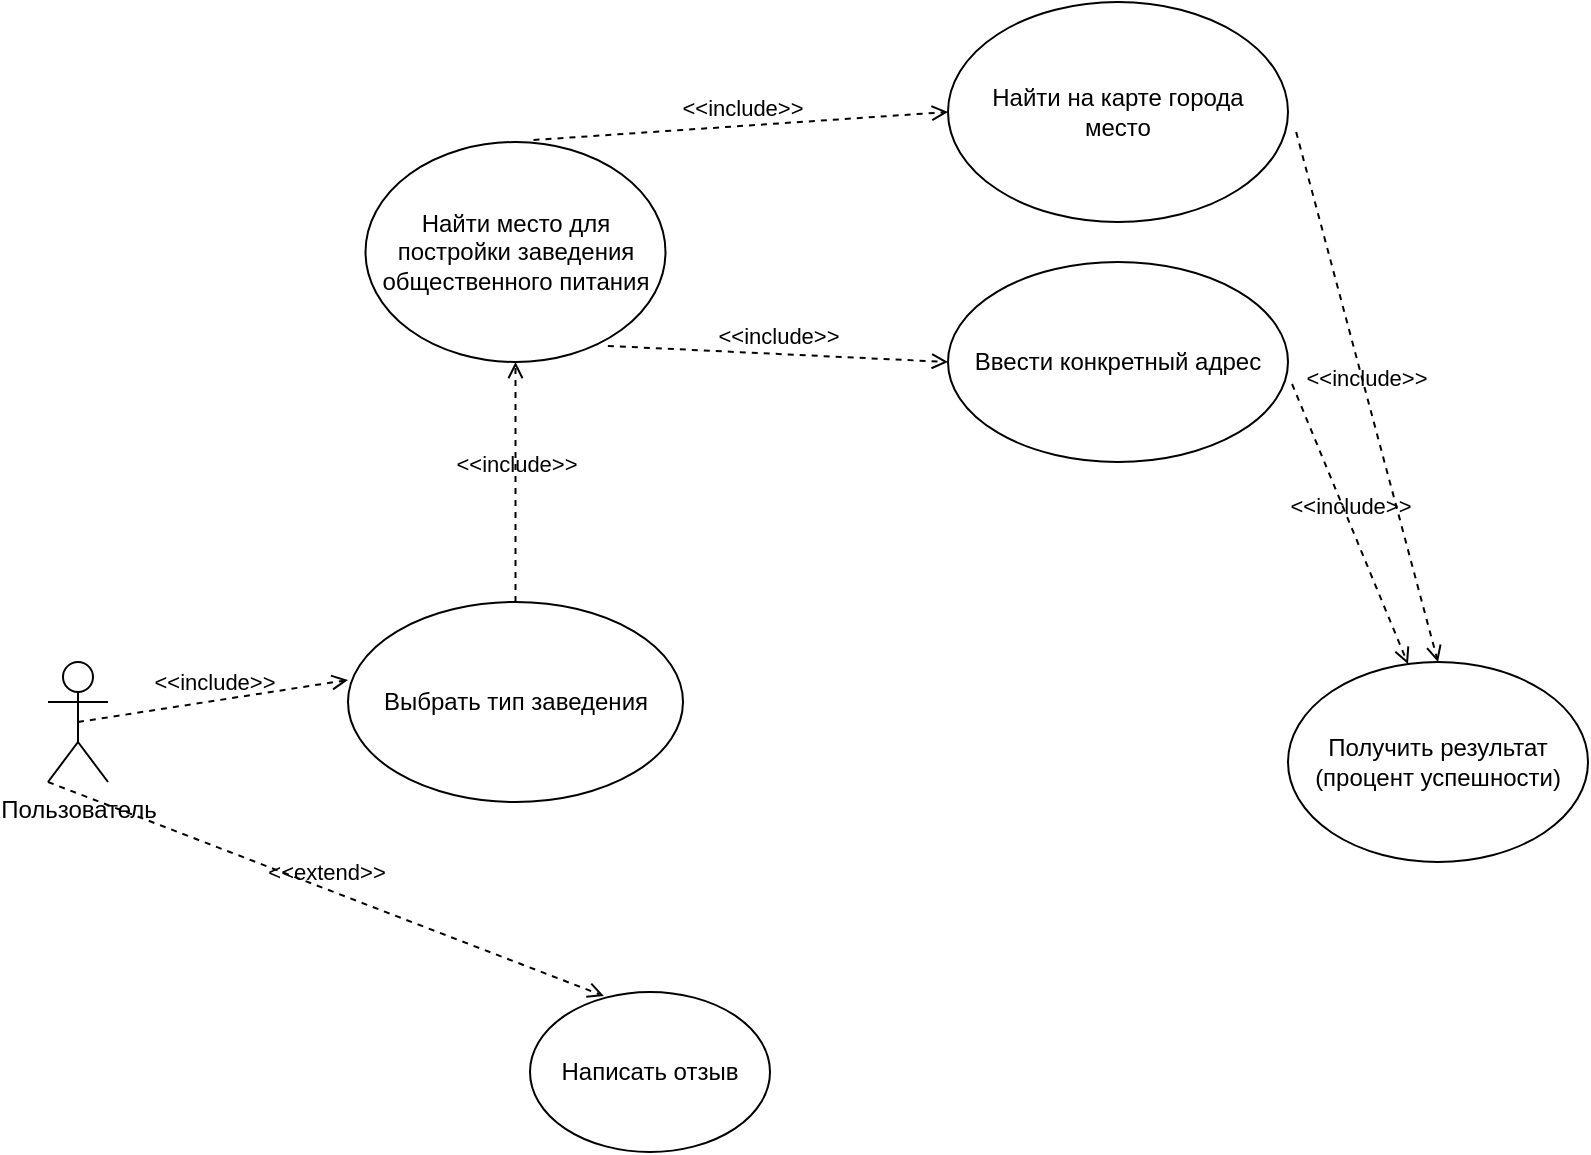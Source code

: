 <mxfile version="21.2.1" type="github">
  <diagram id="evIK6hi9-H3vUto9CSPa" name="Страница 1">
    <mxGraphModel dx="1674" dy="764" grid="0" gridSize="10" guides="1" tooltips="1" connect="1" arrows="1" fold="1" page="1" pageScale="1" pageWidth="2339" pageHeight="3300" math="0" shadow="0">
      <root>
        <mxCell id="0" />
        <mxCell id="1" parent="0" />
        <mxCell id="R_8RCk8jp2wtUIdCuoWz-1" value="Пользователь" style="shape=umlActor;verticalLabelPosition=bottom;verticalAlign=top;html=1;outlineConnect=0;" parent="1" vertex="1">
          <mxGeometry x="230" y="500" width="30" height="60" as="geometry" />
        </mxCell>
        <mxCell id="R_8RCk8jp2wtUIdCuoWz-4" value="Найти на карте города&lt;br&gt;место" style="ellipse;whiteSpace=wrap;html=1;" parent="1" vertex="1">
          <mxGeometry x="680" y="170" width="170" height="110" as="geometry" />
        </mxCell>
        <mxCell id="R_8RCk8jp2wtUIdCuoWz-5" value="Выбрать тип заведения" style="ellipse;whiteSpace=wrap;html=1;" parent="1" vertex="1">
          <mxGeometry x="380" y="470" width="167.5" height="100" as="geometry" />
        </mxCell>
        <mxCell id="R_8RCk8jp2wtUIdCuoWz-25" value="Найти место для постройки заведения общественного питания" style="ellipse;whiteSpace=wrap;html=1;" parent="1" vertex="1">
          <mxGeometry x="388.75" y="240" width="150" height="110" as="geometry" />
        </mxCell>
        <mxCell id="R_8RCk8jp2wtUIdCuoWz-28" value="Ввести конкретный адрес" style="ellipse;whiteSpace=wrap;html=1;" parent="1" vertex="1">
          <mxGeometry x="680" y="300" width="170" height="100" as="geometry" />
        </mxCell>
        <mxCell id="R_8RCk8jp2wtUIdCuoWz-31" value="Получить результат &lt;br&gt;(процент успешности)" style="ellipse;whiteSpace=wrap;html=1;" parent="1" vertex="1">
          <mxGeometry x="850" y="500" width="150" height="100" as="geometry" />
        </mxCell>
        <mxCell id="5BoTdSPKw78EXAaD1zw3-8" value="Написать отзыв" style="ellipse;whiteSpace=wrap;html=1;" parent="1" vertex="1">
          <mxGeometry x="471" y="665" width="120" height="80" as="geometry" />
        </mxCell>
        <mxCell id="Qs9-TPKM8q9ve9jA6kf5-3" value="&amp;lt;&amp;lt;extend&amp;gt;&amp;gt;" style="html=1;verticalAlign=bottom;labelBackgroundColor=none;endArrow=open;endFill=0;dashed=1;rounded=0;exitX=0;exitY=1;exitDx=0;exitDy=0;exitPerimeter=0;entryX=0.308;entryY=0.025;entryDx=0;entryDy=0;entryPerimeter=0;" edge="1" parent="1" source="R_8RCk8jp2wtUIdCuoWz-1" target="5BoTdSPKw78EXAaD1zw3-8">
          <mxGeometry width="160" relative="1" as="geometry">
            <mxPoint x="580" y="659.5" as="sourcePoint" />
            <mxPoint x="740" y="659.5" as="targetPoint" />
          </mxGeometry>
        </mxCell>
        <mxCell id="Qs9-TPKM8q9ve9jA6kf5-5" value="&amp;lt;&amp;lt;include&amp;gt;&amp;gt;" style="html=1;verticalAlign=bottom;labelBackgroundColor=none;endArrow=open;endFill=0;dashed=1;rounded=0;exitX=0.56;exitY=-0.009;exitDx=0;exitDy=0;exitPerimeter=0;entryX=0;entryY=0.5;entryDx=0;entryDy=0;" edge="1" parent="1" source="R_8RCk8jp2wtUIdCuoWz-25" target="R_8RCk8jp2wtUIdCuoWz-4">
          <mxGeometry width="160" relative="1" as="geometry">
            <mxPoint x="770" y="490" as="sourcePoint" />
            <mxPoint x="930" y="490" as="targetPoint" />
          </mxGeometry>
        </mxCell>
        <mxCell id="Qs9-TPKM8q9ve9jA6kf5-6" value="&amp;lt;&amp;lt;include&amp;gt;&amp;gt;" style="html=1;verticalAlign=bottom;labelBackgroundColor=none;endArrow=open;endFill=0;dashed=1;rounded=0;entryX=0;entryY=0.5;entryDx=0;entryDy=0;exitX=0.808;exitY=0.927;exitDx=0;exitDy=0;exitPerimeter=0;" edge="1" parent="1" source="R_8RCk8jp2wtUIdCuoWz-25" target="R_8RCk8jp2wtUIdCuoWz-28">
          <mxGeometry width="160" relative="1" as="geometry">
            <mxPoint x="554" y="409" as="sourcePoint" />
            <mxPoint x="645" y="274" as="targetPoint" />
          </mxGeometry>
        </mxCell>
        <mxCell id="Qs9-TPKM8q9ve9jA6kf5-7" value="&amp;lt;&amp;lt;include&amp;gt;&amp;gt;" style="html=1;verticalAlign=bottom;labelBackgroundColor=none;endArrow=open;endFill=0;dashed=1;rounded=0;exitX=1.012;exitY=0.61;exitDx=0;exitDy=0;exitPerimeter=0;entryX=0.4;entryY=0.01;entryDx=0;entryDy=0;entryPerimeter=0;" edge="1" parent="1" source="R_8RCk8jp2wtUIdCuoWz-28" target="R_8RCk8jp2wtUIdCuoWz-31">
          <mxGeometry width="160" relative="1" as="geometry">
            <mxPoint x="770" y="490" as="sourcePoint" />
            <mxPoint x="930" y="490" as="targetPoint" />
          </mxGeometry>
        </mxCell>
        <mxCell id="Qs9-TPKM8q9ve9jA6kf5-8" value="&amp;lt;&amp;lt;include&amp;gt;&amp;gt;" style="html=1;verticalAlign=bottom;labelBackgroundColor=none;endArrow=open;endFill=0;dashed=1;rounded=0;exitX=1.024;exitY=0.591;exitDx=0;exitDy=0;exitPerimeter=0;entryX=0.5;entryY=0;entryDx=0;entryDy=0;" edge="1" parent="1" source="R_8RCk8jp2wtUIdCuoWz-4" target="R_8RCk8jp2wtUIdCuoWz-31">
          <mxGeometry width="160" relative="1" as="geometry">
            <mxPoint x="862" y="371" as="sourcePoint" />
            <mxPoint x="980" y="510" as="targetPoint" />
          </mxGeometry>
        </mxCell>
        <mxCell id="Qs9-TPKM8q9ve9jA6kf5-9" value="&amp;lt;&amp;lt;include&amp;gt;&amp;gt;" style="html=1;verticalAlign=bottom;labelBackgroundColor=none;endArrow=open;endFill=0;dashed=1;rounded=0;exitX=0.5;exitY=0.5;exitDx=0;exitDy=0;exitPerimeter=0;entryX=0;entryY=0.39;entryDx=0;entryDy=0;entryPerimeter=0;" edge="1" parent="1" source="R_8RCk8jp2wtUIdCuoWz-1" target="R_8RCk8jp2wtUIdCuoWz-5">
          <mxGeometry width="160" relative="1" as="geometry">
            <mxPoint x="263" y="516" as="sourcePoint" />
            <mxPoint x="470" y="465" as="targetPoint" />
          </mxGeometry>
        </mxCell>
        <mxCell id="Qs9-TPKM8q9ve9jA6kf5-10" value="&amp;lt;&amp;lt;include&amp;gt;&amp;gt;" style="html=1;verticalAlign=bottom;labelBackgroundColor=none;endArrow=open;endFill=0;dashed=1;rounded=0;exitX=0.5;exitY=0;exitDx=0;exitDy=0;entryX=0.5;entryY=1;entryDx=0;entryDy=0;" edge="1" parent="1" source="R_8RCk8jp2wtUIdCuoWz-5" target="R_8RCk8jp2wtUIdCuoWz-25">
          <mxGeometry width="160" relative="1" as="geometry">
            <mxPoint x="255" y="540" as="sourcePoint" />
            <mxPoint x="470" y="579" as="targetPoint" />
          </mxGeometry>
        </mxCell>
      </root>
    </mxGraphModel>
  </diagram>
</mxfile>
